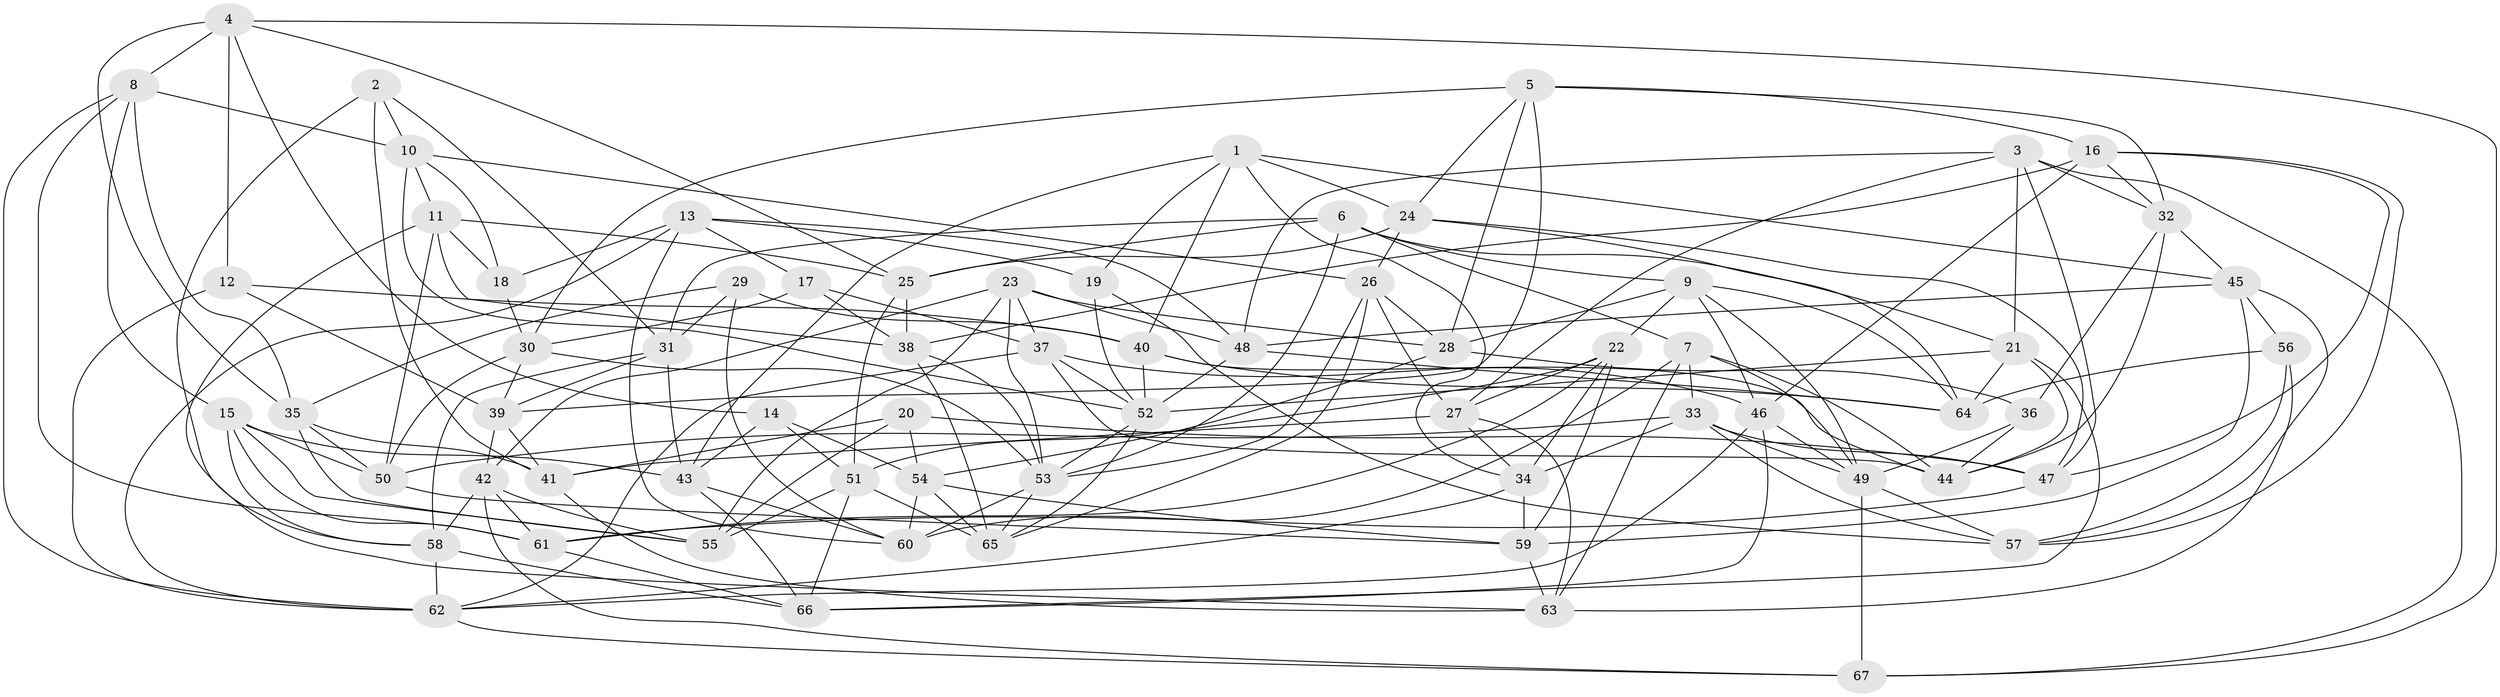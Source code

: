 // original degree distribution, {4: 1.0}
// Generated by graph-tools (version 1.1) at 2025/50/03/09/25 03:50:56]
// undirected, 67 vertices, 194 edges
graph export_dot {
graph [start="1"]
  node [color=gray90,style=filled];
  1;
  2;
  3;
  4;
  5;
  6;
  7;
  8;
  9;
  10;
  11;
  12;
  13;
  14;
  15;
  16;
  17;
  18;
  19;
  20;
  21;
  22;
  23;
  24;
  25;
  26;
  27;
  28;
  29;
  30;
  31;
  32;
  33;
  34;
  35;
  36;
  37;
  38;
  39;
  40;
  41;
  42;
  43;
  44;
  45;
  46;
  47;
  48;
  49;
  50;
  51;
  52;
  53;
  54;
  55;
  56;
  57;
  58;
  59;
  60;
  61;
  62;
  63;
  64;
  65;
  66;
  67;
  1 -- 19 [weight=1.0];
  1 -- 24 [weight=1.0];
  1 -- 34 [weight=1.0];
  1 -- 40 [weight=1.0];
  1 -- 43 [weight=1.0];
  1 -- 45 [weight=1.0];
  2 -- 10 [weight=1.0];
  2 -- 31 [weight=1.0];
  2 -- 41 [weight=1.0];
  2 -- 58 [weight=1.0];
  3 -- 21 [weight=1.0];
  3 -- 27 [weight=1.0];
  3 -- 32 [weight=1.0];
  3 -- 47 [weight=1.0];
  3 -- 48 [weight=1.0];
  3 -- 67 [weight=1.0];
  4 -- 8 [weight=1.0];
  4 -- 12 [weight=1.0];
  4 -- 14 [weight=1.0];
  4 -- 25 [weight=1.0];
  4 -- 35 [weight=1.0];
  4 -- 67 [weight=1.0];
  5 -- 16 [weight=1.0];
  5 -- 24 [weight=1.0];
  5 -- 28 [weight=1.0];
  5 -- 30 [weight=1.0];
  5 -- 32 [weight=1.0];
  5 -- 39 [weight=1.0];
  6 -- 7 [weight=1.0];
  6 -- 9 [weight=1.0];
  6 -- 21 [weight=1.0];
  6 -- 25 [weight=1.0];
  6 -- 31 [weight=1.0];
  6 -- 53 [weight=1.0];
  7 -- 33 [weight=1.0];
  7 -- 44 [weight=1.0];
  7 -- 49 [weight=1.0];
  7 -- 60 [weight=1.0];
  7 -- 63 [weight=1.0];
  8 -- 10 [weight=1.0];
  8 -- 15 [weight=1.0];
  8 -- 35 [weight=1.0];
  8 -- 61 [weight=1.0];
  8 -- 62 [weight=1.0];
  9 -- 22 [weight=1.0];
  9 -- 28 [weight=1.0];
  9 -- 46 [weight=1.0];
  9 -- 49 [weight=1.0];
  9 -- 64 [weight=1.0];
  10 -- 11 [weight=1.0];
  10 -- 18 [weight=1.0];
  10 -- 26 [weight=1.0];
  10 -- 52 [weight=1.0];
  11 -- 18 [weight=1.0];
  11 -- 25 [weight=1.0];
  11 -- 38 [weight=1.0];
  11 -- 50 [weight=1.0];
  11 -- 63 [weight=1.0];
  12 -- 39 [weight=1.0];
  12 -- 40 [weight=1.0];
  12 -- 62 [weight=1.0];
  13 -- 17 [weight=1.0];
  13 -- 18 [weight=1.0];
  13 -- 19 [weight=1.0];
  13 -- 48 [weight=1.0];
  13 -- 60 [weight=1.0];
  13 -- 62 [weight=1.0];
  14 -- 43 [weight=1.0];
  14 -- 51 [weight=1.0];
  14 -- 54 [weight=1.0];
  15 -- 43 [weight=1.0];
  15 -- 50 [weight=1.0];
  15 -- 55 [weight=1.0];
  15 -- 58 [weight=1.0];
  15 -- 61 [weight=1.0];
  16 -- 32 [weight=1.0];
  16 -- 38 [weight=1.0];
  16 -- 46 [weight=1.0];
  16 -- 47 [weight=1.0];
  16 -- 57 [weight=1.0];
  17 -- 30 [weight=1.0];
  17 -- 37 [weight=1.0];
  17 -- 38 [weight=1.0];
  18 -- 30 [weight=1.0];
  19 -- 52 [weight=1.0];
  19 -- 57 [weight=1.0];
  20 -- 41 [weight=1.0];
  20 -- 47 [weight=1.0];
  20 -- 54 [weight=1.0];
  20 -- 55 [weight=1.0];
  21 -- 44 [weight=1.0];
  21 -- 52 [weight=1.0];
  21 -- 64 [weight=1.0];
  21 -- 66 [weight=1.0];
  22 -- 27 [weight=1.0];
  22 -- 34 [weight=1.0];
  22 -- 51 [weight=1.0];
  22 -- 59 [weight=1.0];
  22 -- 61 [weight=1.0];
  23 -- 28 [weight=1.0];
  23 -- 37 [weight=1.0];
  23 -- 42 [weight=1.0];
  23 -- 48 [weight=1.0];
  23 -- 53 [weight=1.0];
  23 -- 55 [weight=1.0];
  24 -- 25 [weight=1.0];
  24 -- 26 [weight=1.0];
  24 -- 47 [weight=1.0];
  24 -- 64 [weight=1.0];
  25 -- 38 [weight=1.0];
  25 -- 51 [weight=1.0];
  26 -- 27 [weight=1.0];
  26 -- 28 [weight=1.0];
  26 -- 53 [weight=1.0];
  26 -- 65 [weight=1.0];
  27 -- 34 [weight=1.0];
  27 -- 41 [weight=1.0];
  27 -- 63 [weight=1.0];
  28 -- 36 [weight=1.0];
  28 -- 54 [weight=1.0];
  29 -- 31 [weight=1.0];
  29 -- 35 [weight=1.0];
  29 -- 40 [weight=1.0];
  29 -- 60 [weight=1.0];
  30 -- 39 [weight=1.0];
  30 -- 50 [weight=1.0];
  30 -- 53 [weight=1.0];
  31 -- 39 [weight=1.0];
  31 -- 43 [weight=1.0];
  31 -- 58 [weight=1.0];
  32 -- 36 [weight=1.0];
  32 -- 44 [weight=1.0];
  32 -- 45 [weight=1.0];
  33 -- 34 [weight=1.0];
  33 -- 47 [weight=1.0];
  33 -- 49 [weight=1.0];
  33 -- 50 [weight=1.0];
  33 -- 57 [weight=1.0];
  34 -- 59 [weight=1.0];
  34 -- 62 [weight=1.0];
  35 -- 41 [weight=1.0];
  35 -- 50 [weight=1.0];
  35 -- 55 [weight=1.0];
  36 -- 44 [weight=1.0];
  36 -- 49 [weight=1.0];
  37 -- 44 [weight=1.0];
  37 -- 46 [weight=1.0];
  37 -- 52 [weight=1.0];
  37 -- 62 [weight=1.0];
  38 -- 53 [weight=1.0];
  38 -- 65 [weight=1.0];
  39 -- 41 [weight=1.0];
  39 -- 42 [weight=1.0];
  40 -- 44 [weight=1.0];
  40 -- 52 [weight=1.0];
  40 -- 64 [weight=1.0];
  41 -- 63 [weight=1.0];
  42 -- 55 [weight=1.0];
  42 -- 58 [weight=1.0];
  42 -- 61 [weight=1.0];
  42 -- 67 [weight=1.0];
  43 -- 60 [weight=1.0];
  43 -- 66 [weight=1.0];
  45 -- 48 [weight=1.0];
  45 -- 56 [weight=1.0];
  45 -- 57 [weight=1.0];
  45 -- 59 [weight=1.0];
  46 -- 49 [weight=1.0];
  46 -- 62 [weight=1.0];
  46 -- 66 [weight=1.0];
  47 -- 61 [weight=1.0];
  48 -- 52 [weight=1.0];
  48 -- 64 [weight=1.0];
  49 -- 57 [weight=1.0];
  49 -- 67 [weight=2.0];
  50 -- 59 [weight=1.0];
  51 -- 55 [weight=1.0];
  51 -- 65 [weight=1.0];
  51 -- 66 [weight=1.0];
  52 -- 53 [weight=1.0];
  52 -- 65 [weight=1.0];
  53 -- 60 [weight=1.0];
  53 -- 65 [weight=1.0];
  54 -- 59 [weight=1.0];
  54 -- 60 [weight=1.0];
  54 -- 65 [weight=1.0];
  56 -- 57 [weight=1.0];
  56 -- 63 [weight=1.0];
  56 -- 64 [weight=1.0];
  58 -- 62 [weight=1.0];
  58 -- 66 [weight=1.0];
  59 -- 63 [weight=1.0];
  61 -- 66 [weight=1.0];
  62 -- 67 [weight=1.0];
}
